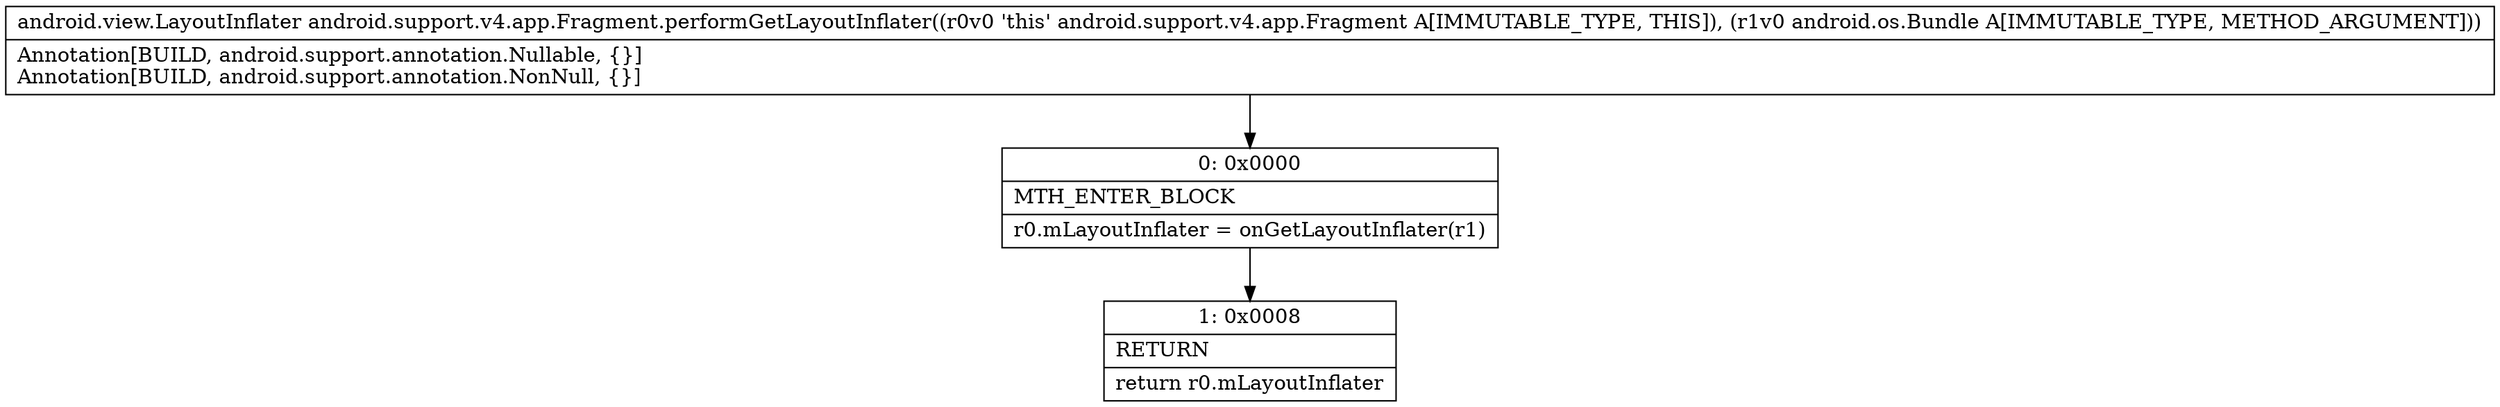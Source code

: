 digraph "CFG forandroid.support.v4.app.Fragment.performGetLayoutInflater(Landroid\/os\/Bundle;)Landroid\/view\/LayoutInflater;" {
Node_0 [shape=record,label="{0\:\ 0x0000|MTH_ENTER_BLOCK\l|r0.mLayoutInflater = onGetLayoutInflater(r1)\l}"];
Node_1 [shape=record,label="{1\:\ 0x0008|RETURN\l|return r0.mLayoutInflater\l}"];
MethodNode[shape=record,label="{android.view.LayoutInflater android.support.v4.app.Fragment.performGetLayoutInflater((r0v0 'this' android.support.v4.app.Fragment A[IMMUTABLE_TYPE, THIS]), (r1v0 android.os.Bundle A[IMMUTABLE_TYPE, METHOD_ARGUMENT]))  | Annotation[BUILD, android.support.annotation.Nullable, \{\}]\lAnnotation[BUILD, android.support.annotation.NonNull, \{\}]\l}"];
MethodNode -> Node_0;
Node_0 -> Node_1;
}

